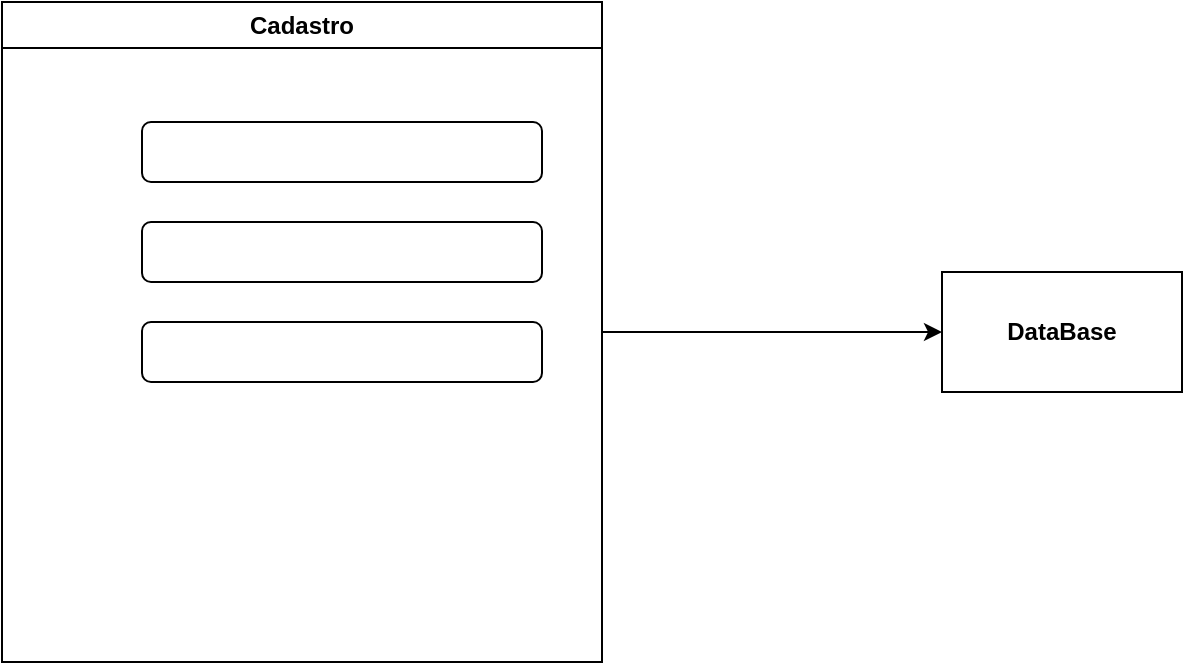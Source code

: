 <mxfile version="23.1.5" type="github">
  <diagram name="Página-1" id="x6edmYXzKHLzqeNltHMa">
    <mxGraphModel dx="1195" dy="650" grid="1" gridSize="10" guides="1" tooltips="1" connect="1" arrows="1" fold="1" page="1" pageScale="1" pageWidth="827" pageHeight="1169" math="0" shadow="0">
      <root>
        <mxCell id="0" />
        <mxCell id="1" parent="0" />
        <mxCell id="WiYF6nhUTwwvuCqYNSRV-8" value="" style="edgeStyle=orthogonalEdgeStyle;rounded=0;orthogonalLoop=1;jettySize=auto;html=1;" edge="1" parent="1" source="WiYF6nhUTwwvuCqYNSRV-2" target="WiYF6nhUTwwvuCqYNSRV-7">
          <mxGeometry relative="1" as="geometry" />
        </mxCell>
        <mxCell id="WiYF6nhUTwwvuCqYNSRV-2" value="Cadastro" style="swimlane;whiteSpace=wrap;html=1;" vertex="1" parent="1">
          <mxGeometry x="20" y="130" width="300" height="330" as="geometry" />
        </mxCell>
        <mxCell id="WiYF6nhUTwwvuCqYNSRV-3" value="" style="rounded=1;whiteSpace=wrap;html=1;" vertex="1" parent="WiYF6nhUTwwvuCqYNSRV-2">
          <mxGeometry x="70" y="60" width="200" height="30" as="geometry" />
        </mxCell>
        <mxCell id="WiYF6nhUTwwvuCqYNSRV-4" value="" style="rounded=1;whiteSpace=wrap;html=1;" vertex="1" parent="WiYF6nhUTwwvuCqYNSRV-2">
          <mxGeometry x="70" y="110" width="200" height="30" as="geometry" />
        </mxCell>
        <mxCell id="WiYF6nhUTwwvuCqYNSRV-5" value="" style="rounded=1;whiteSpace=wrap;html=1;" vertex="1" parent="WiYF6nhUTwwvuCqYNSRV-2">
          <mxGeometry x="70" y="160" width="200" height="30" as="geometry" />
        </mxCell>
        <mxCell id="WiYF6nhUTwwvuCqYNSRV-7" value="DataBase" style="whiteSpace=wrap;html=1;fontStyle=1;startSize=23;" vertex="1" parent="1">
          <mxGeometry x="490" y="265" width="120" height="60" as="geometry" />
        </mxCell>
      </root>
    </mxGraphModel>
  </diagram>
</mxfile>
